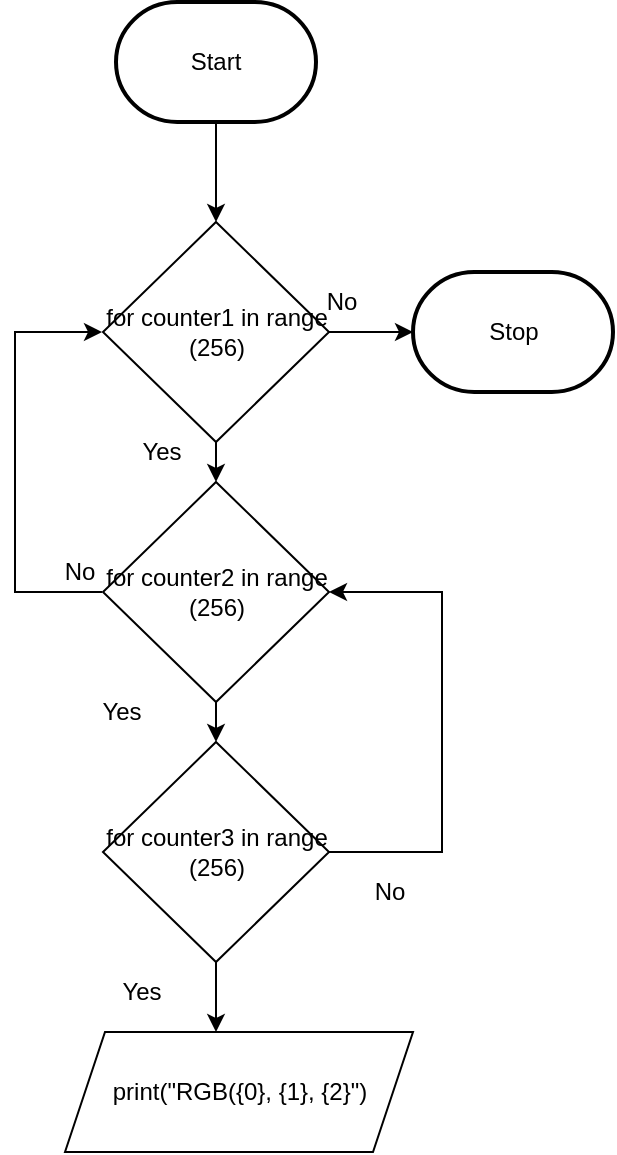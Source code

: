 <mxfile>
    <diagram id="rRbzi94DjYtUf3qIHJvX" name="Page-1">
        <mxGraphModel dx="594" dy="235" grid="1" gridSize="10" guides="1" tooltips="1" connect="1" arrows="1" fold="1" page="1" pageScale="1" pageWidth="827" pageHeight="1169" math="0" shadow="0">
            <root>
                <mxCell id="0"/>
                <mxCell id="1" parent="0"/>
                <mxCell id="96" style="edgeStyle=none;html=1;entryX=0.5;entryY=0;entryDx=0;entryDy=0;" parent="1" source="2" edge="1">
                    <mxGeometry relative="1" as="geometry">
                        <mxPoint x="267" y="180" as="targetPoint"/>
                    </mxGeometry>
                </mxCell>
                <mxCell id="2" value="Start" style="strokeWidth=2;html=1;shape=mxgraph.flowchart.terminator;whiteSpace=wrap;" parent="1" vertex="1">
                    <mxGeometry x="217" y="70" width="100" height="60" as="geometry"/>
                </mxCell>
                <mxCell id="9" value="Stop" style="strokeWidth=2;html=1;shape=mxgraph.flowchart.terminator;whiteSpace=wrap;" parent="1" vertex="1">
                    <mxGeometry x="365.5" y="205" width="100" height="60" as="geometry"/>
                </mxCell>
                <mxCell id="21" style="edgeStyle=none;html=1;" parent="1" edge="1">
                    <mxGeometry relative="1" as="geometry">
                        <mxPoint x="259.5" y="490" as="targetPoint"/>
                        <mxPoint x="259.5" y="490" as="sourcePoint"/>
                    </mxGeometry>
                </mxCell>
                <mxCell id="27" style="edgeStyle=orthogonalEdgeStyle;html=1;strokeColor=none;rounded=0;" parent="1" edge="1">
                    <mxGeometry relative="1" as="geometry">
                        <mxPoint x="447" y="335" as="targetPoint"/>
                        <mxPoint x="357" y="335" as="sourcePoint"/>
                    </mxGeometry>
                </mxCell>
                <mxCell id="155" style="edgeStyle=none;html=1;" edge="1" parent="1" source="152" target="153">
                    <mxGeometry relative="1" as="geometry"/>
                </mxCell>
                <mxCell id="157" style="edgeStyle=none;html=1;" edge="1" parent="1" source="152" target="9">
                    <mxGeometry relative="1" as="geometry"/>
                </mxCell>
                <mxCell id="152" value="for counter1 in range (256)" style="rhombus;whiteSpace=wrap;html=1;" vertex="1" parent="1">
                    <mxGeometry x="210.5" y="180" width="113" height="110" as="geometry"/>
                </mxCell>
                <mxCell id="156" style="edgeStyle=none;html=1;" edge="1" parent="1" source="153" target="154">
                    <mxGeometry relative="1" as="geometry"/>
                </mxCell>
                <mxCell id="153" value="for counter2 in range (256)" style="rhombus;whiteSpace=wrap;html=1;" vertex="1" parent="1">
                    <mxGeometry x="210.5" y="310" width="113" height="110" as="geometry"/>
                </mxCell>
                <mxCell id="162" style="edgeStyle=none;html=1;entryX=0.5;entryY=0;entryDx=0;entryDy=0;fontColor=#F0F0F0;" edge="1" parent="1" source="154">
                    <mxGeometry relative="1" as="geometry">
                        <mxPoint x="267" y="585" as="targetPoint"/>
                    </mxGeometry>
                </mxCell>
                <mxCell id="164" style="edgeStyle=orthogonalEdgeStyle;html=1;entryX=1;entryY=0.5;entryDx=0;entryDy=0;fontColor=#F0F0F0;rounded=0;" edge="1" parent="1" source="154" target="153">
                    <mxGeometry relative="1" as="geometry">
                        <Array as="points">
                            <mxPoint x="380" y="495"/>
                            <mxPoint x="380" y="365"/>
                        </Array>
                    </mxGeometry>
                </mxCell>
                <mxCell id="154" value="for counter3 in range (256)" style="rhombus;whiteSpace=wrap;html=1;" vertex="1" parent="1">
                    <mxGeometry x="210.5" y="440" width="113" height="110" as="geometry"/>
                </mxCell>
                <mxCell id="158" value="No&lt;span style=&quot;color: rgba(0 , 0 , 0 , 0) ; font-family: monospace ; font-size: 0px&quot;&gt;%3CmxGraphModel%3E%3Croot%3E%3CmxCell%20id%3D%220%22%2F%3E%3CmxCell%20id%3D%221%22%20parent%3D%220%22%2F%3E%3CmxCell%20id%3D%222%22%20value%3D%22for%20counter2%20in%20range%20(256)%22%20style%3D%22rhombus%3BwhiteSpace%3Dwrap%3Bhtml%3D1%3B%22%20vertex%3D%221%22%20parent%3D%221%22%3E%3CmxGeometry%20x%3D%22210.5%22%20y%3D%22310%22%20width%3D%22113%22%20height%3D%22110%22%20as%3D%22geometry%22%2F%3E%3C%2FmxCell%3E%3C%2Froot%3E%3C%2FmxGraphModel%3E&lt;/span&gt;" style="text;html=1;strokeColor=none;fillColor=none;align=center;verticalAlign=middle;whiteSpace=wrap;rounded=0;" vertex="1" parent="1">
                    <mxGeometry x="300" y="205" width="60" height="30" as="geometry"/>
                </mxCell>
                <mxCell id="159" value="Yes" style="text;html=1;strokeColor=none;fillColor=none;align=center;verticalAlign=middle;whiteSpace=wrap;rounded=0;" vertex="1" parent="1">
                    <mxGeometry x="210" y="280" width="60" height="30" as="geometry"/>
                </mxCell>
                <mxCell id="160" value="Yes" style="text;html=1;strokeColor=none;fillColor=none;align=center;verticalAlign=middle;whiteSpace=wrap;rounded=0;" vertex="1" parent="1">
                    <mxGeometry x="190" y="410" width="60" height="30" as="geometry"/>
                </mxCell>
                <mxCell id="163" value="Yes" style="text;html=1;strokeColor=none;fillColor=none;align=center;verticalAlign=middle;whiteSpace=wrap;rounded=0;" vertex="1" parent="1">
                    <mxGeometry x="200" y="550" width="60" height="30" as="geometry"/>
                </mxCell>
                <mxCell id="165" style="edgeStyle=orthogonalEdgeStyle;html=1;fontColor=#F0F0F0;rounded=0;" edge="1" parent="1">
                    <mxGeometry relative="1" as="geometry">
                        <mxPoint x="210" y="365" as="sourcePoint"/>
                        <mxPoint x="210" y="235" as="targetPoint"/>
                        <Array as="points">
                            <mxPoint x="166.5" y="365"/>
                            <mxPoint x="166.5" y="235"/>
                        </Array>
                    </mxGeometry>
                </mxCell>
                <mxCell id="166" value="No&lt;span style=&quot;color: rgba(0 , 0 , 0 , 0) ; font-family: monospace ; font-size: 0px&quot;&gt;%3CmxGraphModel%3E%3Croot%3E%3CmxCell%20id%3D%220%22%2F%3E%3CmxCell%20id%3D%221%22%20parent%3D%220%22%2F%3E%3CmxCell%20id%3D%222%22%20value%3D%22for%20counter2%20in%20range%20(256)%22%20style%3D%22rhombus%3BwhiteSpace%3Dwrap%3Bhtml%3D1%3B%22%20vertex%3D%221%22%20parent%3D%221%22%3E%3CmxGeometry%20x%3D%22210.5%22%20y%3D%22310%22%20width%3D%22113%22%20height%3D%22110%22%20as%3D%22geometry%22%2F%3E%3C%2FmxCell%3E%3C%2Froot%3E%3C%2FmxGraphModel%3E&lt;/span&gt;" style="text;html=1;strokeColor=none;fillColor=none;align=center;verticalAlign=middle;whiteSpace=wrap;rounded=0;" vertex="1" parent="1">
                    <mxGeometry x="323.5" y="500" width="60" height="30" as="geometry"/>
                </mxCell>
                <mxCell id="167" value="No&lt;span style=&quot;color: rgba(0 , 0 , 0 , 0) ; font-family: monospace ; font-size: 0px&quot;&gt;%3CmxGraphModel%3E%3Croot%3E%3CmxCell%20id%3D%220%22%2F%3E%3CmxCell%20id%3D%221%22%20parent%3D%220%22%2F%3E%3CmxCell%20id%3D%222%22%20value%3D%22for%20counter2%20in%20range%20(256)%22%20style%3D%22rhombus%3BwhiteSpace%3Dwrap%3Bhtml%3D1%3B%22%20vertex%3D%221%22%20parent%3D%221%22%3E%3CmxGeometry%20x%3D%22210.5%22%20y%3D%22310%22%20width%3D%22113%22%20height%3D%22110%22%20as%3D%22geometry%22%2F%3E%3C%2FmxCell%3E%3C%2Froot%3E%3C%2FmxGraphModel%3E&lt;/span&gt;" style="text;html=1;strokeColor=none;fillColor=none;align=center;verticalAlign=middle;whiteSpace=wrap;rounded=0;" vertex="1" parent="1">
                    <mxGeometry x="168.5" y="340" width="60" height="30" as="geometry"/>
                </mxCell>
                <mxCell id="168" value="&lt;font color=&quot;#000000&quot;&gt;print(&quot;RGB({0}, {1}, {2}&quot;)&lt;/font&gt;" style="shape=parallelogram;perimeter=parallelogramPerimeter;whiteSpace=wrap;html=1;fixedSize=1;labelBackgroundColor=none;fontColor=#F0F0F0;" vertex="1" parent="1">
                    <mxGeometry x="191.5" y="585" width="174" height="60" as="geometry"/>
                </mxCell>
            </root>
        </mxGraphModel>
    </diagram>
</mxfile>
